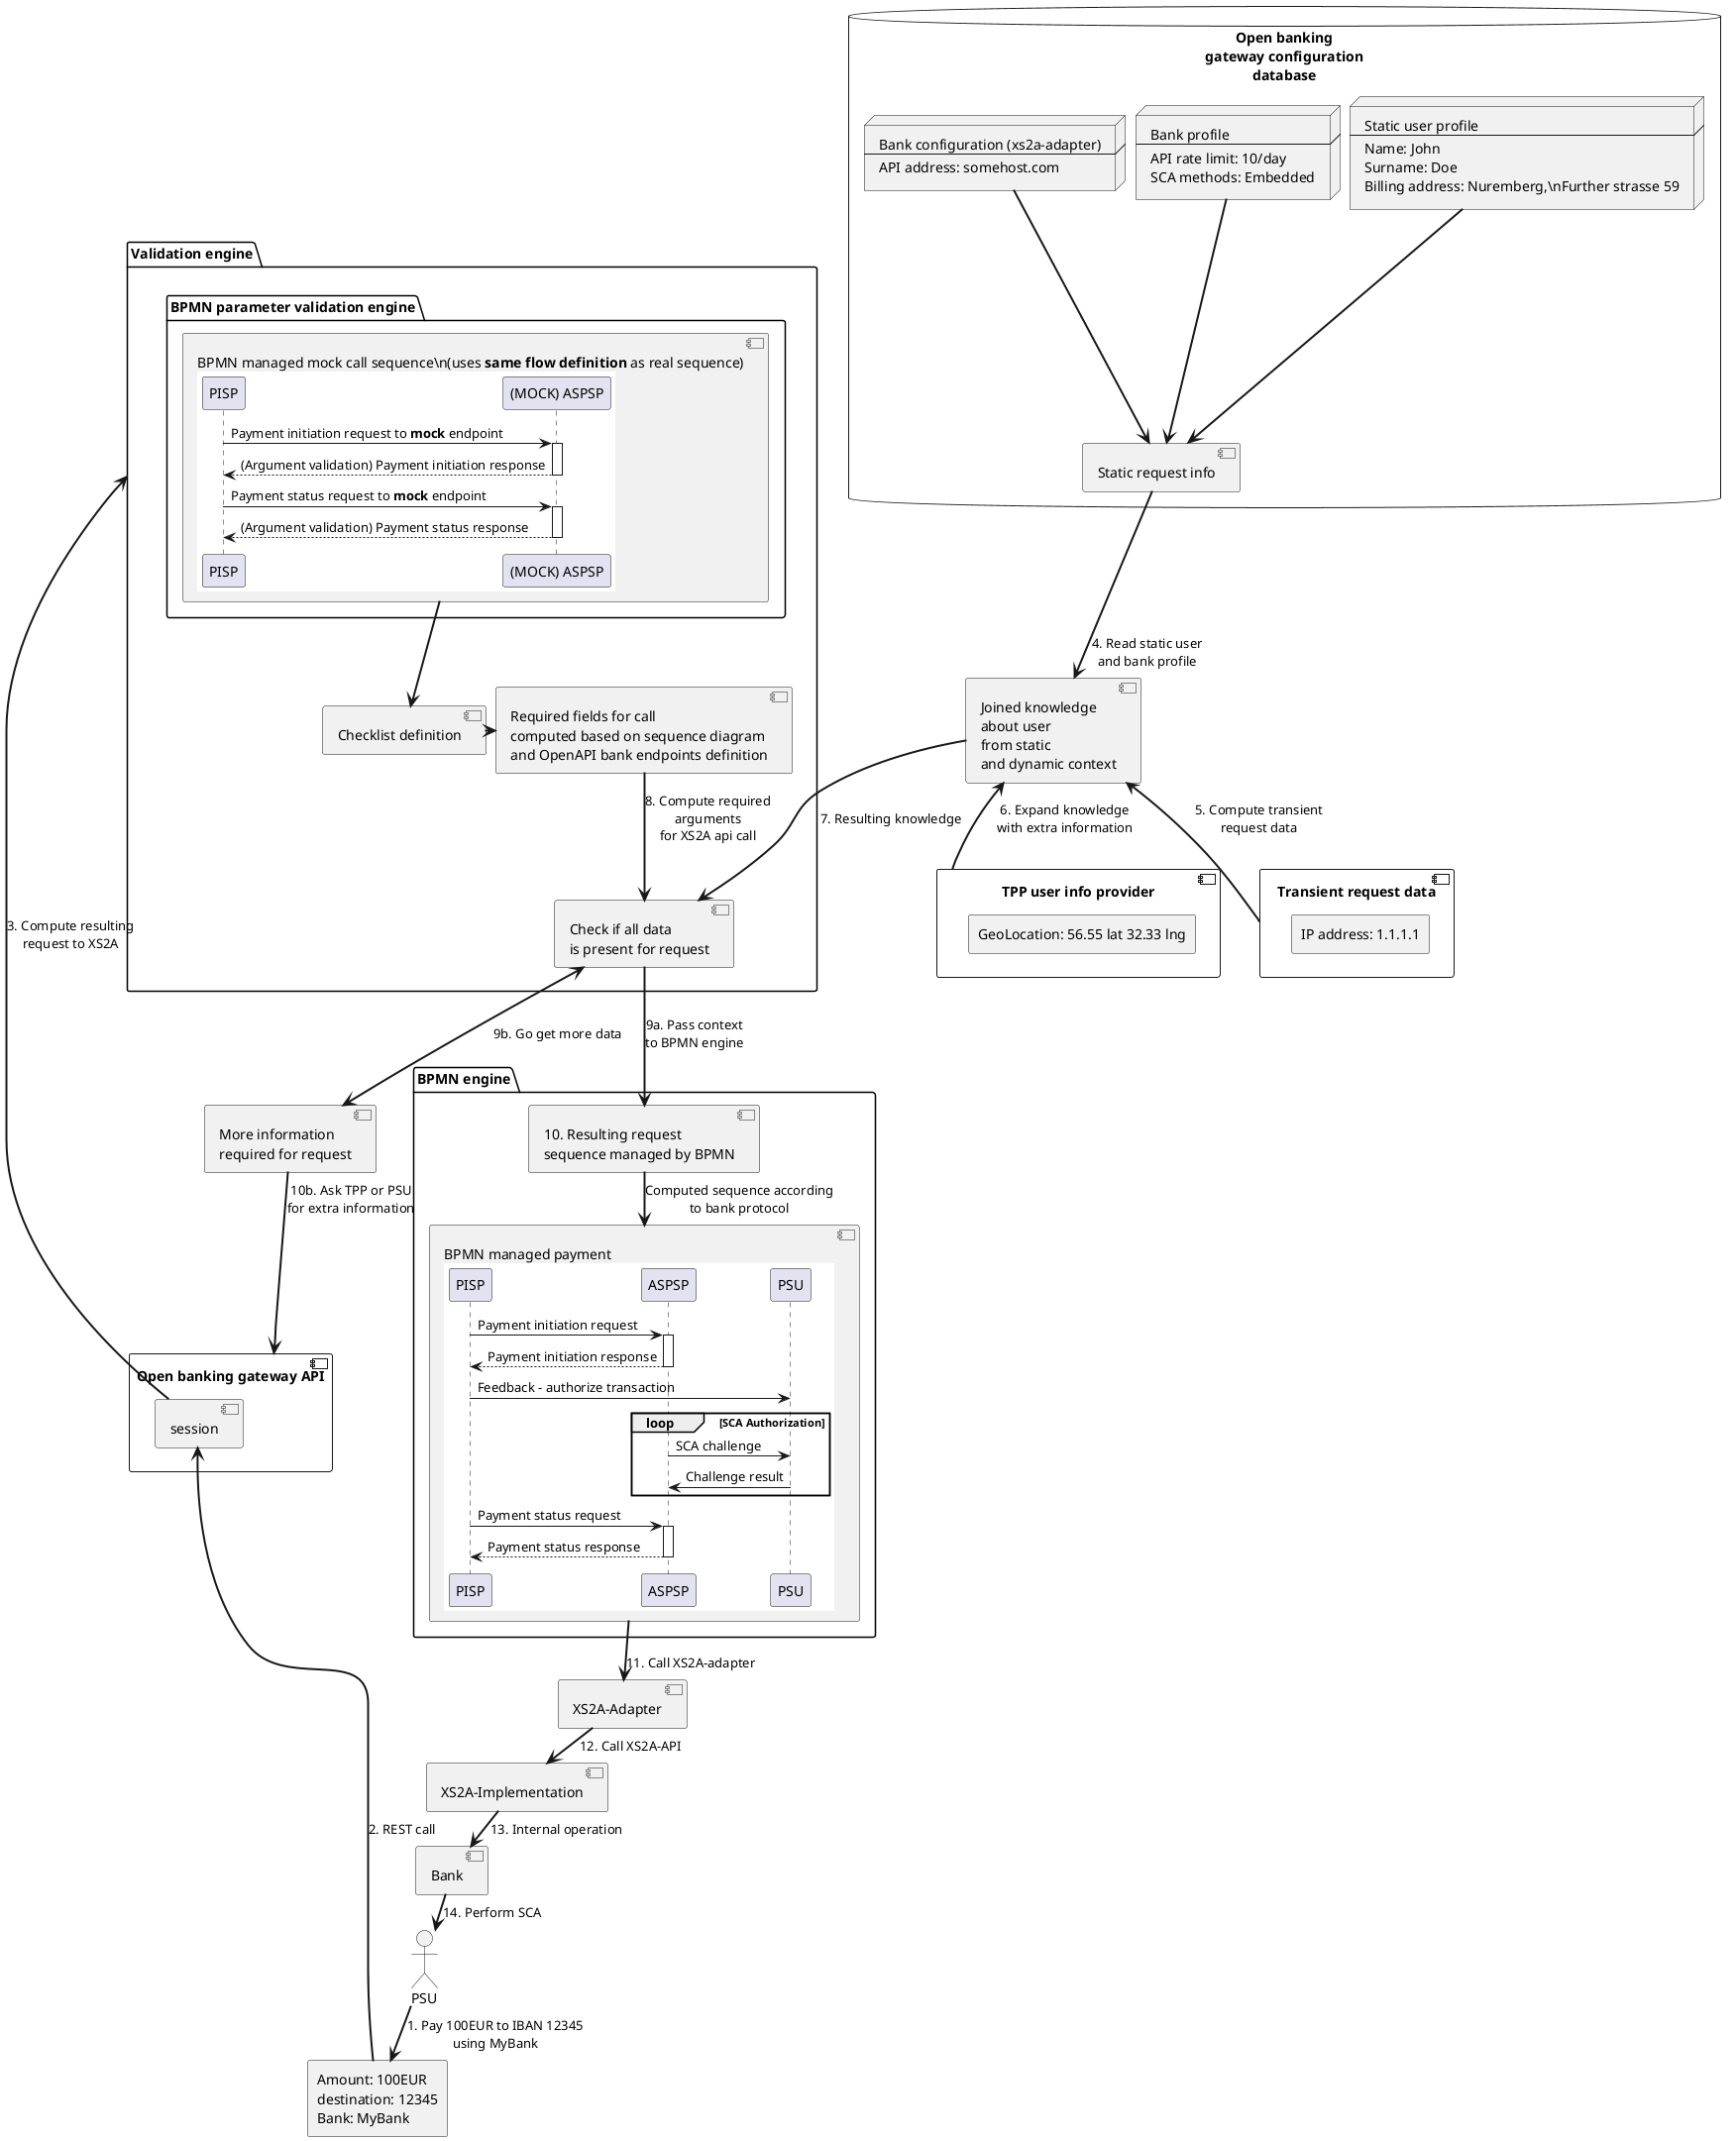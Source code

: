 @startuml
skinparam nodesep 10
skinparam ranksep 10
'left to right direction

actor PSU

rectangle PaymentRequest [
   Amount: 100EUR
   destination: 12345
   Bank: MyBank
]

component "Open banking gateway API" as OBA {
   component session
}

database "Open banking\ngateway configuration\ndatabase" as OBADB {
  node tppUserProfile [
    Static user profile
    ---
    Name: John
    Surname: Doe
    Billing address: Nuremberg,\nFurther strasse 59
  ]
  node bankProfile [
    Bank profile
    ---
    API rate limit: 10/day
    SCA methods: Embedded
  ]
  node bankConfiguration [
    Bank configuration (xs2a-adapter)
    ---
    API address: somehost.com
  ]
  component "Static request info" as requestInfo

  tppUserProfile ==> requestInfo
  bankProfile ==> requestInfo
  bankConfiguration ==> requestInfo
}

component "XS2A-Adapter" as adapter
component "Transient request data" as transientData {
  rectangle "IP address: 1.1.1.1" as IP
}

component "TPP user info provider" as extraUserInfo {
  rectangle "GeoLocation: 56.55 lat 32.33 lng" as GEO
}


component "Joined knowledge\nabout user\nfrom static\nand dynamic context" as knowledge

package "Validation engine" as ruleEngine {
  package "BPMN parameter validation engine" as bpmnMockEngine {
    component ValidationSequence [
        BPMN managed mock call sequence\n(uses <b>same flow definition</b> as real sequence)
        {{
            PISP -> "(MOCK) ASPSP" ++ : Payment initiation request to <b>mock</b> endpoint
            return (Argument validation) Payment initiation response
            PISP -> "(MOCK) ASPSP" ++ : Payment status request to <b>mock</b> endpoint
            return (Argument validation) Payment status response
        }}
    ]
  }

  component "Checklist definition" as checklist
  component "Required fields for call\ncomputed based on sequence diagram\nand OpenAPI bank endpoints definition" as requiredTemplate
  component "Check if all data\nis present for request" as askForExtraInfo

  ValidationSequence ==> checklist
}

package "BPMN engine" as bpmnEngine {
  component "10. Resulting request\nsequence managed by BPMN" as resultingRequest
  component Sequence [
      BPMN managed payment
      {{
          PISP -> ASPSP ++ : Payment initiation request
          return Payment initiation response
          PISP -> PSU : Feedback - authorize transaction
          loop SCA Authorization
            ASPSP -> PSU : SCA challenge
            PSU -> ASPSP : Challenge result
          end
          PISP -> ASPSP ++ : Payment status request
          return Payment status response
      }}
  ]
}

component "More information\nrequired for request" as moreInformationNeeded
component "XS2A-Implementation" as xs2aImpl
component "Bank" as bank

PSU ==> PaymentRequest : 1. Pay 100EUR to IBAN 12345\nusing MyBank
PaymentRequest ==> session : 2. REST call
session ==> ruleEngine : 3. Compute resulting\nrequest to XS2A
requestInfo ==> knowledge : 4. Read static user\nand bank profile
transientData =up=> knowledge : 5. Compute transient\nrequest data
extraUserInfo =up=> knowledge : 6. Expand knowledge\nwith extra information
checklist =right=> requiredTemplate
knowledge ==> askForExtraInfo : 7. Resulting knowledge
requiredTemplate ==> askForExtraInfo : 8. Compute required\narguments\nfor XS2A api call
askForExtraInfo <==> moreInformationNeeded : 9b. Go get more data
moreInformationNeeded ==> OBA : 10b. Ask TPP or PSU\nfor extra information
resultingRequest ==> Sequence : Computed sequence according\nto bank protocol
askForExtraInfo ==> resultingRequest : 9a. Pass context\nto BPMN engine
Sequence ==> adapter : 11. Call XS2A-adapter
adapter ==> xs2aImpl : 12. Call XS2A-API
xs2aImpl ==> bank : 13. Internal operation
bank ==> PSU : 14. Perform SCA
@enduml